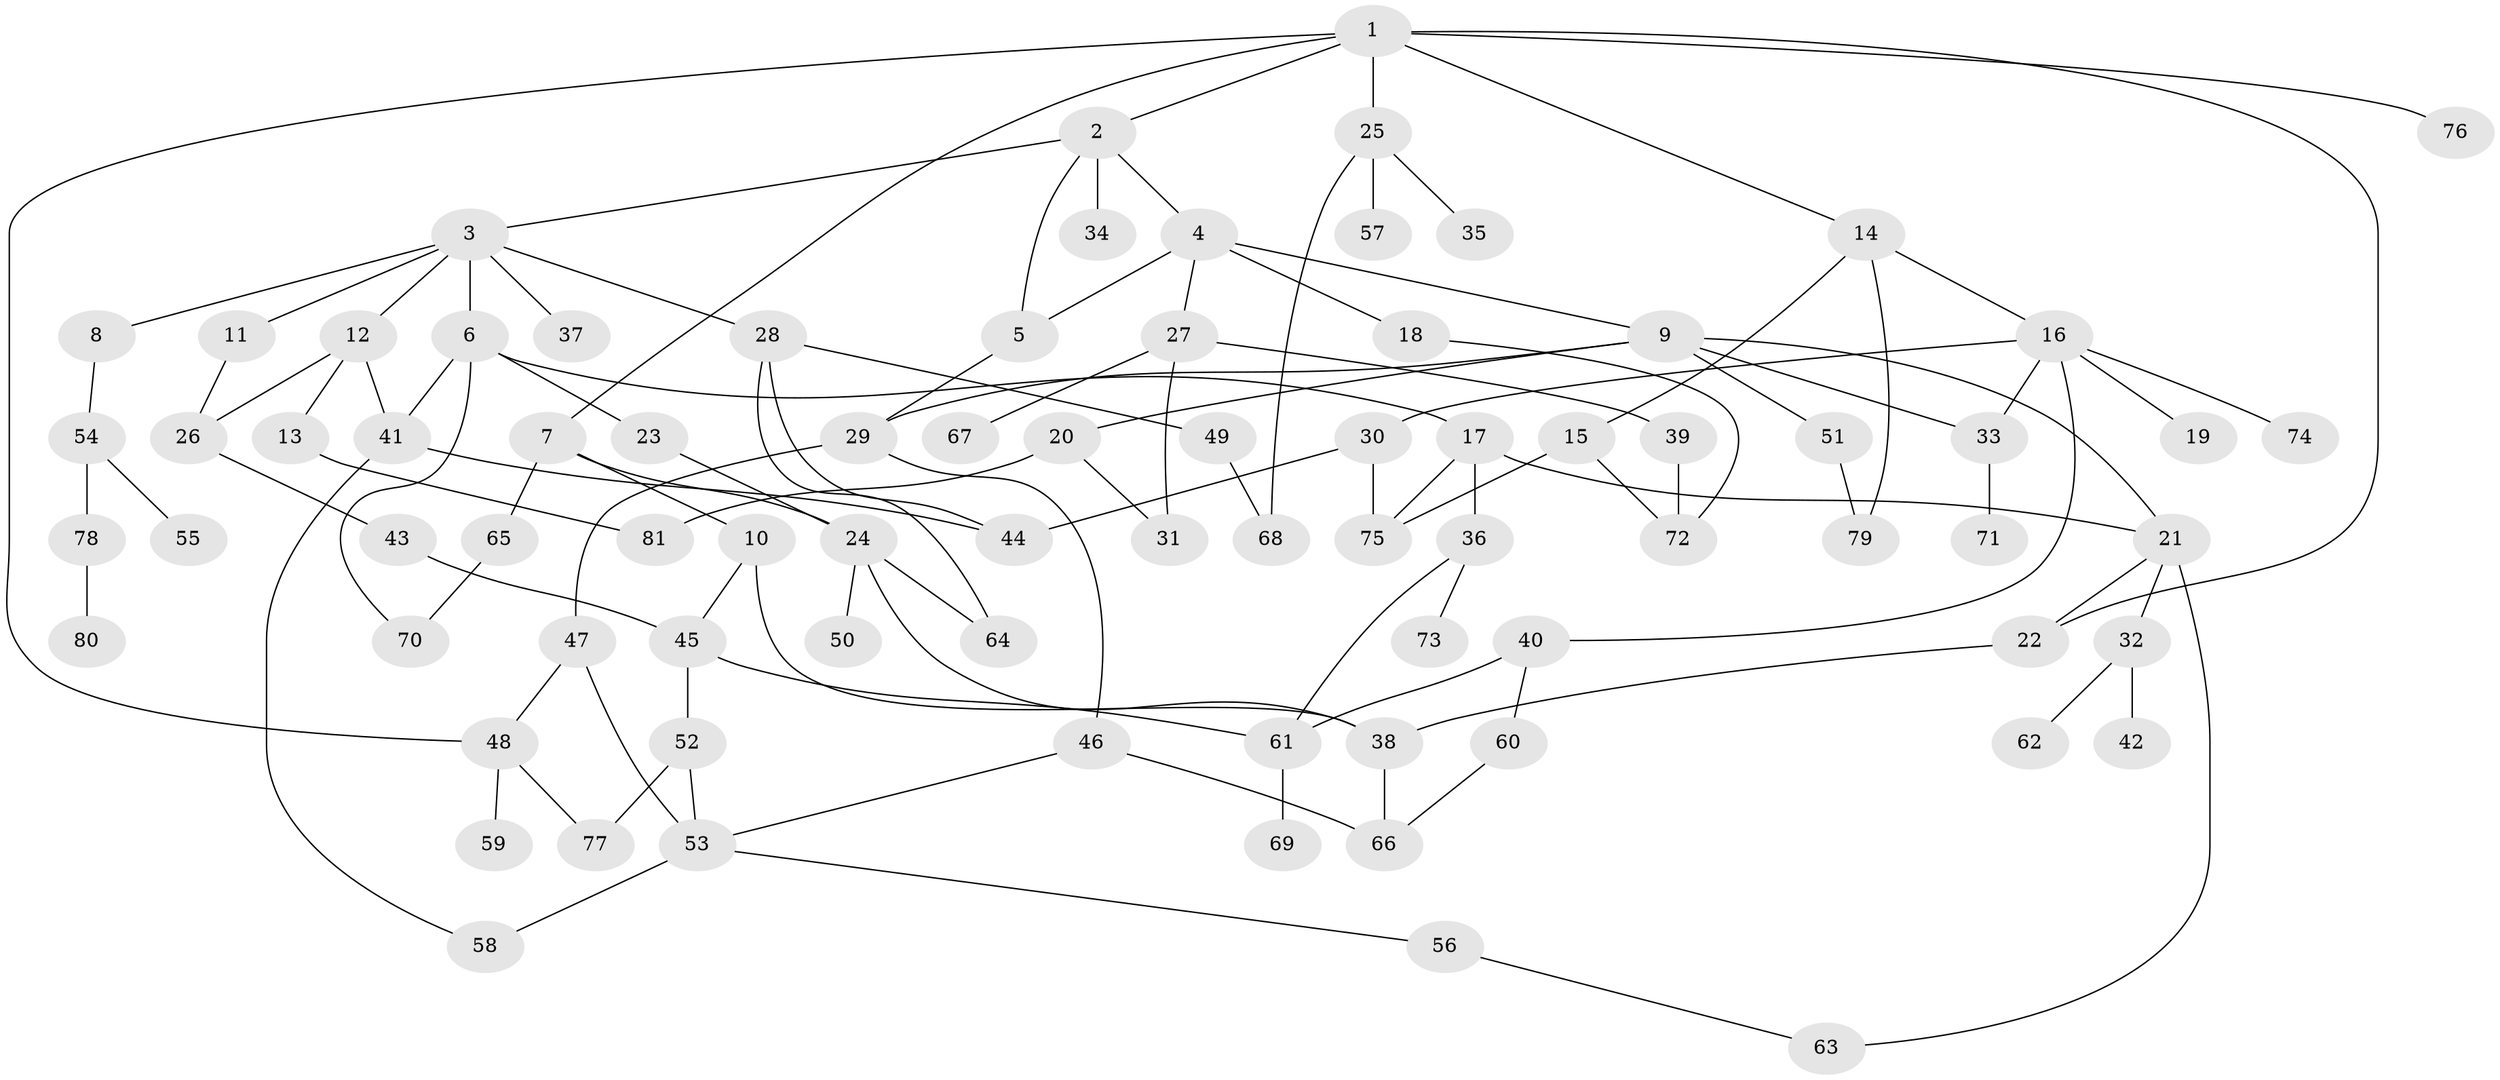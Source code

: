 // Generated by graph-tools (version 1.1) at 2025/25/03/09/25 03:25:30]
// undirected, 81 vertices, 113 edges
graph export_dot {
graph [start="1"]
  node [color=gray90,style=filled];
  1;
  2;
  3;
  4;
  5;
  6;
  7;
  8;
  9;
  10;
  11;
  12;
  13;
  14;
  15;
  16;
  17;
  18;
  19;
  20;
  21;
  22;
  23;
  24;
  25;
  26;
  27;
  28;
  29;
  30;
  31;
  32;
  33;
  34;
  35;
  36;
  37;
  38;
  39;
  40;
  41;
  42;
  43;
  44;
  45;
  46;
  47;
  48;
  49;
  50;
  51;
  52;
  53;
  54;
  55;
  56;
  57;
  58;
  59;
  60;
  61;
  62;
  63;
  64;
  65;
  66;
  67;
  68;
  69;
  70;
  71;
  72;
  73;
  74;
  75;
  76;
  77;
  78;
  79;
  80;
  81;
  1 -- 2;
  1 -- 7;
  1 -- 14;
  1 -- 25;
  1 -- 76;
  1 -- 22;
  1 -- 48;
  2 -- 3;
  2 -- 4;
  2 -- 5;
  2 -- 34;
  3 -- 6;
  3 -- 8;
  3 -- 11;
  3 -- 12;
  3 -- 28;
  3 -- 37;
  4 -- 9;
  4 -- 18;
  4 -- 27;
  4 -- 5;
  5 -- 29;
  6 -- 17;
  6 -- 23;
  6 -- 41;
  6 -- 70;
  7 -- 10;
  7 -- 65;
  7 -- 24;
  8 -- 54;
  9 -- 20;
  9 -- 21;
  9 -- 29;
  9 -- 51;
  9 -- 33;
  10 -- 38;
  10 -- 45;
  11 -- 26;
  12 -- 13;
  12 -- 26;
  12 -- 41;
  13 -- 81;
  14 -- 15;
  14 -- 16;
  14 -- 79;
  15 -- 72;
  15 -- 75;
  16 -- 19;
  16 -- 30;
  16 -- 33;
  16 -- 40;
  16 -- 74;
  17 -- 36;
  17 -- 21;
  17 -- 75;
  18 -- 72;
  20 -- 81;
  20 -- 31;
  21 -- 22;
  21 -- 32;
  21 -- 63;
  22 -- 38;
  23 -- 24;
  24 -- 50;
  24 -- 64;
  24 -- 38;
  25 -- 35;
  25 -- 57;
  25 -- 68;
  26 -- 43;
  27 -- 31;
  27 -- 39;
  27 -- 67;
  28 -- 44;
  28 -- 49;
  28 -- 64;
  29 -- 46;
  29 -- 47;
  30 -- 44;
  30 -- 75;
  32 -- 42;
  32 -- 62;
  33 -- 71;
  36 -- 73;
  36 -- 61;
  38 -- 66;
  39 -- 72;
  40 -- 60;
  40 -- 61;
  41 -- 58;
  41 -- 44;
  43 -- 45;
  45 -- 52;
  45 -- 61;
  46 -- 53;
  46 -- 66;
  47 -- 48;
  47 -- 53;
  48 -- 59;
  48 -- 77;
  49 -- 68;
  51 -- 79;
  52 -- 77;
  52 -- 53;
  53 -- 56;
  53 -- 58;
  54 -- 55;
  54 -- 78;
  56 -- 63;
  60 -- 66;
  61 -- 69;
  65 -- 70;
  78 -- 80;
}
